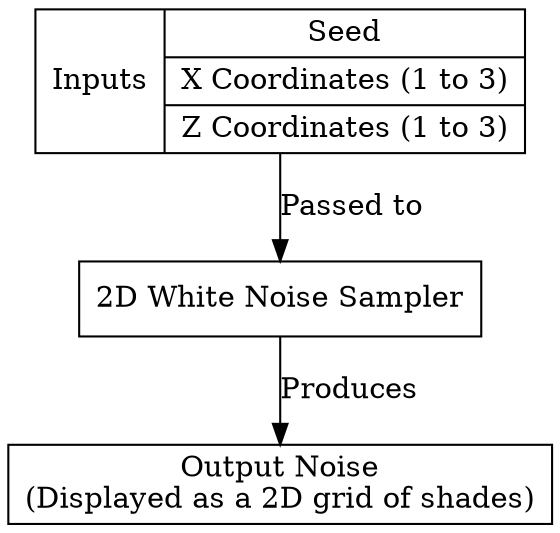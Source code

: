 digraph {

   node [shape=record]
   rankdir=UD

   input [label="Inputs|{Seed|X Coordinates (1 to 3)|Z Coordinates (1 to 3)}"]
   sampler [label="2D White Noise Sampler"]
   output [label="Output Noise\n(Displayed as a 2D grid of shades)"]

   input -> sampler [label="Passed to"]
   sampler -> output [label="Produces"]
}
